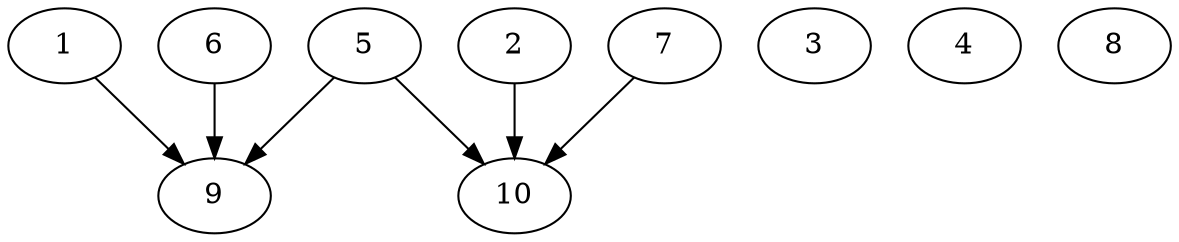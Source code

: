 // DAG automatically generated by daggen at Thu Oct  3 13:58:05 2019
// ./daggen --dot -n 10 --ccr 0.3 --fat 0.9 --regular 0.5 --density 0.5 --mindata 5242880 --maxdata 52428800 
digraph G {
  1 [size="98082133", alpha="0.15", expect_size="29424640"] 
  1 -> 9 [size ="29424640"]
  2 [size="110902613", alpha="0.14", expect_size="33270784"] 
  2 -> 10 [size ="33270784"]
  3 [size="144940373", alpha="0.03", expect_size="43482112"] 
  4 [size="64375467", alpha="0.08", expect_size="19312640"] 
  5 [size="140663467", alpha="0.13", expect_size="42199040"] 
  5 -> 9 [size ="42199040"]
  5 -> 10 [size ="42199040"]
  6 [size="164092587", alpha="0.18", expect_size="49227776"] 
  6 -> 9 [size ="49227776"]
  7 [size="51886080", alpha="0.10", expect_size="15565824"] 
  7 -> 10 [size ="15565824"]
  8 [size="67877547", alpha="0.17", expect_size="20363264"] 
  9 [size="47544320", alpha="0.17", expect_size="14263296"] 
  10 [size="149678080", alpha="0.11", expect_size="44903424"] 
}
